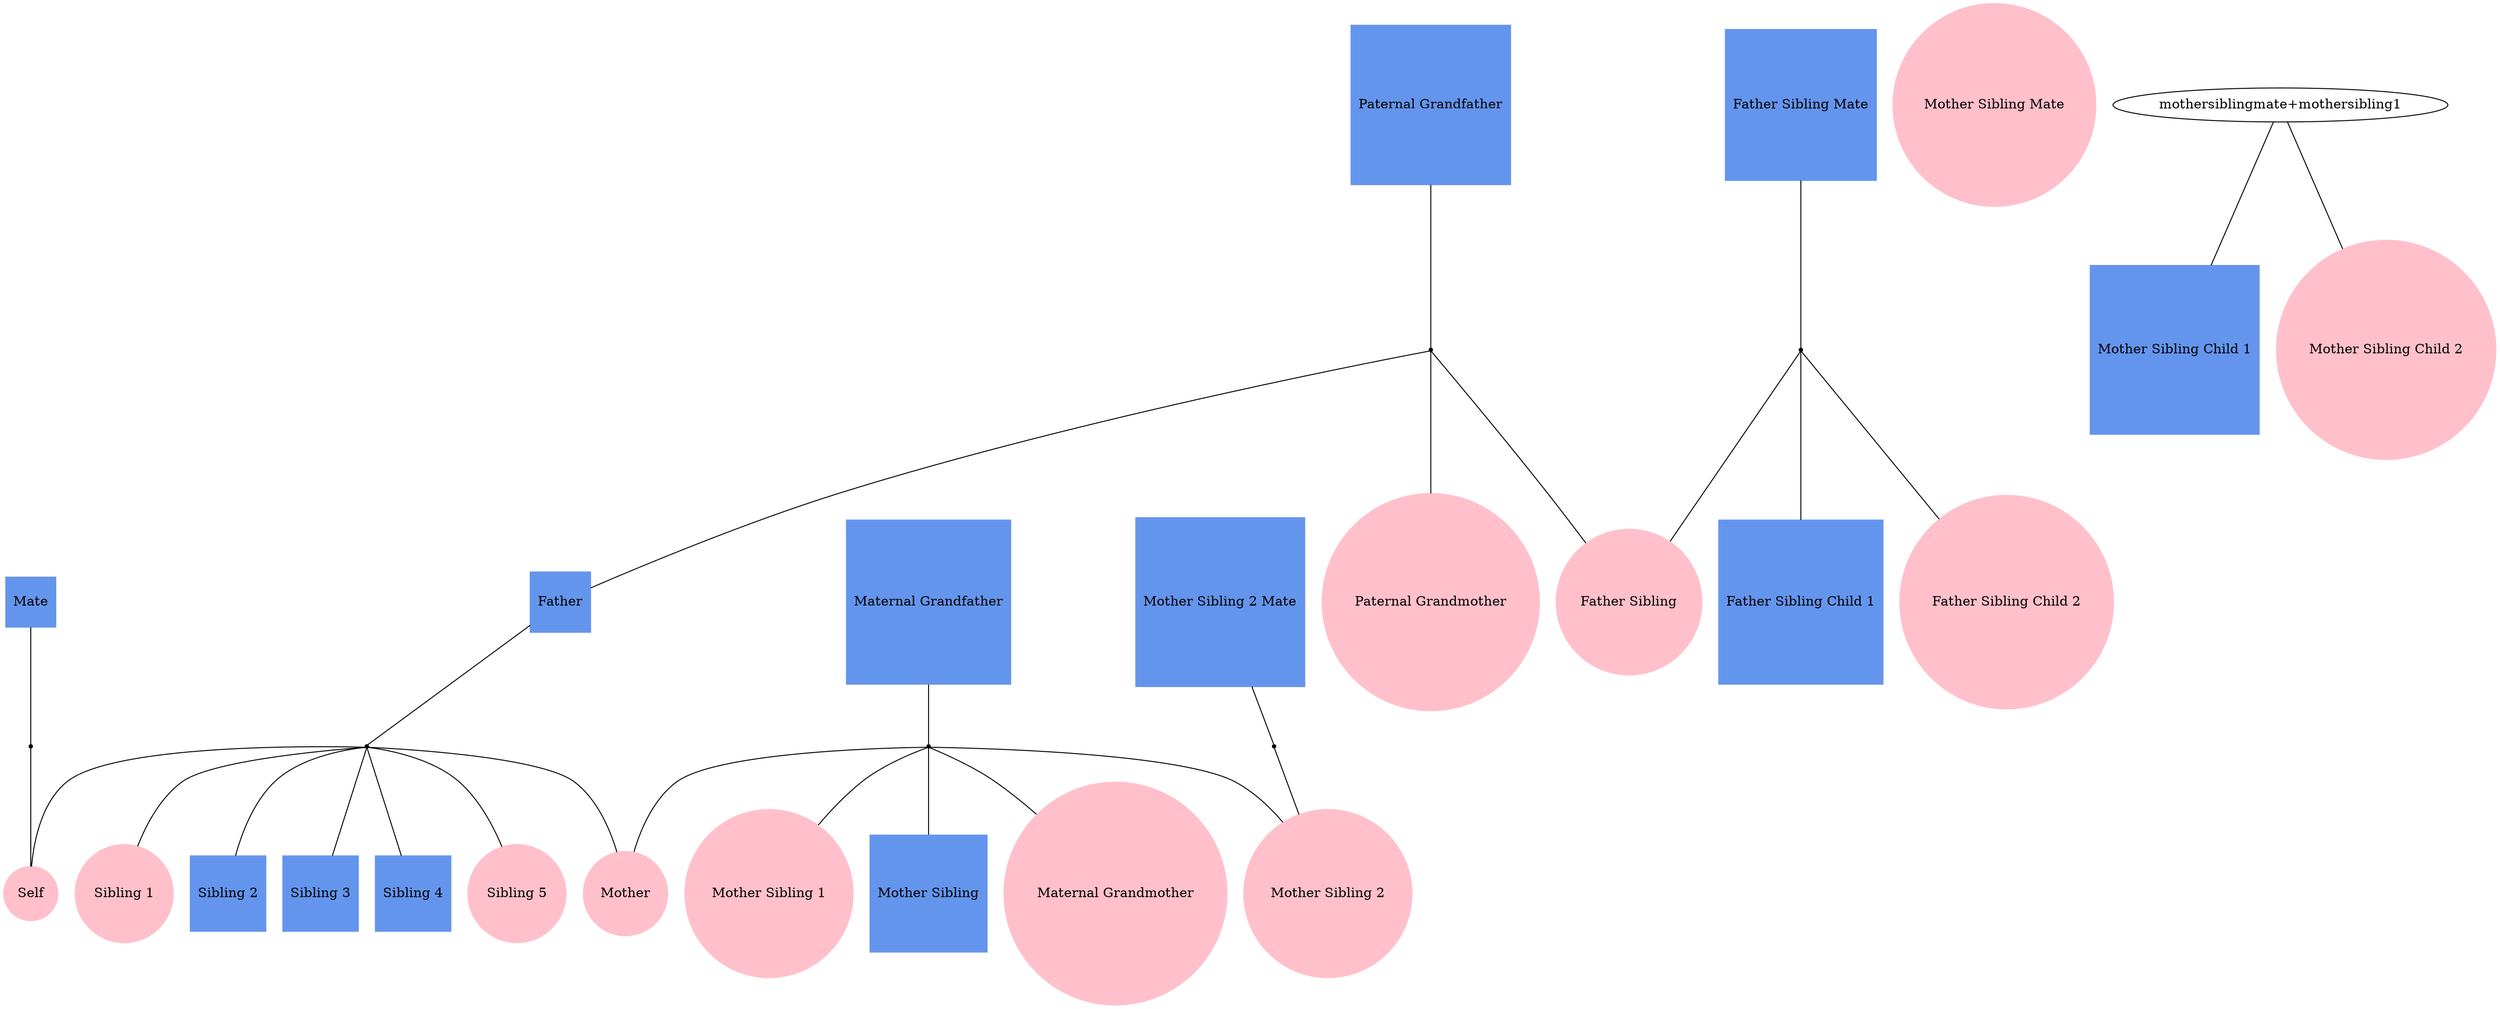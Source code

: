 
graph f16 {
"Self" [shape=oval, style=filled, regular=1, color="pink"];
"Mate" [shape=box, style=filled, regular=1, color="cornflowerblue"];
"Sibling 1" [shape=oval, style=filled, regular=1, color="pink"];
"Sibling 2" [shape=box, style=filled, regular=1, color="cornflowerblue"];
"Sibling 3" [shape=box, style=filled, regular=1, color="cornflowerblue"];
"Sibling 4" [shape=box, style=filled, regular=1, color="cornflowerblue"];
"Sibling 5" [shape=oval, style=filled, regular=1, color="pink"];
"Father" [shape=box, style=filled, regular=1, color="cornflowerblue"];
"Father Sibling" [shape=oval, style=filled, regular=1, color="pink"];
"Father Sibling Mate" [shape=box, style=filled, regular=1, color="cornflowerblue"];
"Father Sibling Child 1" [shape=box, style=filled, regular=1, color="cornflowerblue"];
"Father Sibling Child 2" [shape=oval, style=filled, regular=1, color="pink"];
"Paternal Grandmother" [shape=oval, style=filled, regular=1, color="pink"];
"Paternal Grandfather" [shape=box, style=filled, regular=1, color="cornflowerblue"];
"Mother" [shape=oval, style=filled, regular=1, color="pink"];
"Mother Sibling 1" [shape=oval, style=filled, regular=1, color="pink"];
"Mother Sibling 2" [shape=oval, style=filled, regular=1, color="pink"];
"Mother Sibling 2 Mate" [shape=box, style=filled, regular=1, color="cornflowerblue"];
"Mother Sibling" [shape=box, style=filled, regular=1, color="cornflowerblue"];
"Mother Sibling Mate" [shape=oval, style=filled, regular=1, color="pink"];
"Mother Sibling Child 1" [shape=box, style=filled, regular=1, color="cornflowerblue"];
"Mother Sibling Child 2" [shape=oval, style=filled, regular=1, color="pink"];
"Maternal Grandmother" [shape=oval, style=filled, regular=1, color="pink"];
"Maternal Grandfather" [shape=box, style=filled, regular=1, color="cornflowerblue"];

"mate+self" [shape=point];
"father+mother" [shape=point];
"fathersiblingmate+fathersibling" [shape=point];
"paternalgrandfather+paternalgrandmother" [shape=point];
"mothersibling2mate+mothersibling2" [shape=point];
"maternalgrandfather+maternalgrandmother" [shape=point];

"Mate" -- "mate+self" -- "Self";
"Father" -- "father+mother" -- "Mother";
"Father Sibling Mate" -- "fathersiblingmate+fathersibling" -- "Father Sibling";
"Paternal Grandfather" -- "paternalgrandfather+paternalgrandmother" -- "Paternal Grandmother";
"Mother Sibling 2 Mate" -- "mothersibling2mate+mothersibling2" -- "Mother Sibling 2";
"Maternal Grandfather" -- "maternalgrandfather+maternalgrandmother" -- "Maternal Grandmother";

"father+mother" -- "Self";
"father+mother" -- "Sibling 1";
"father+mother" -- "Sibling 2";
"father+mother" -- "Sibling 3";
"father+mother" -- "Sibling 4";
"father+mother" -- "Sibling 5";
"paternalgrandfather+paternalgrandmother" -- "Father";
"paternalgrandfather+paternalgrandmother" -- "Father Sibling";
"fathersiblingmate+fathersibling" -- "Father Sibling Child 1";
"fathersiblingmate+fathersibling" -- "Father Sibling Child 2";
"maternalgrandfather+maternalgrandmother" -- "Mother";
"maternalgrandfather+maternalgrandmother" -- "Mother Sibling 1";
"maternalgrandfather+maternalgrandmother" -- "Mother Sibling 2";
"maternalgrandfather+maternalgrandmother" -- "Mother Sibling";
"mothersiblingmate+mothersibling1" -- "Mother Sibling Child 1";
"mothersiblingmate+mothersibling1" -- "Mother Sibling Child 2";
}
    